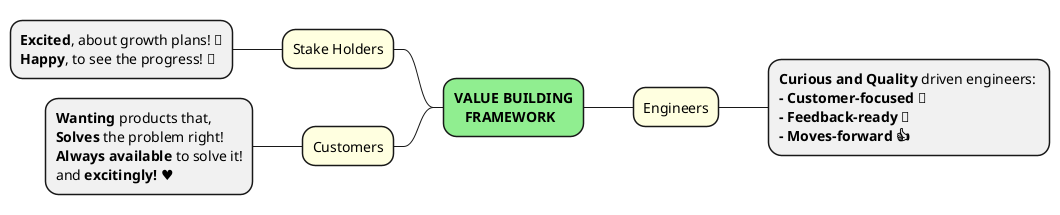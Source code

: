 @startmindmap
-[#lightgreen] <b>VALUE BUILDING</b>\n<b>   FRAMEWORK</b>
--[#LightYellow] Stake Holders
--- <b>Excited</b>, about growth plans! 🤩\n<b>Happy</b>, to see the progress! 🥳
--[#LightYellow] Customers
--- <b>Wanting</b> products that,\n<b>Solves</b> the problem right!\n<b>Always available</b> to solve it!\nand <b>excitingly! ♥️</b>
++[#LightYellow] Engineers
+++ <b>Curious and Quality</b> driven engineers: \n<b>- Customer-focused 🤗</b>\n<b>- Feedback-ready 🙇</b>\n<b>- Moves-forward 👍</b>
@endmindmap
